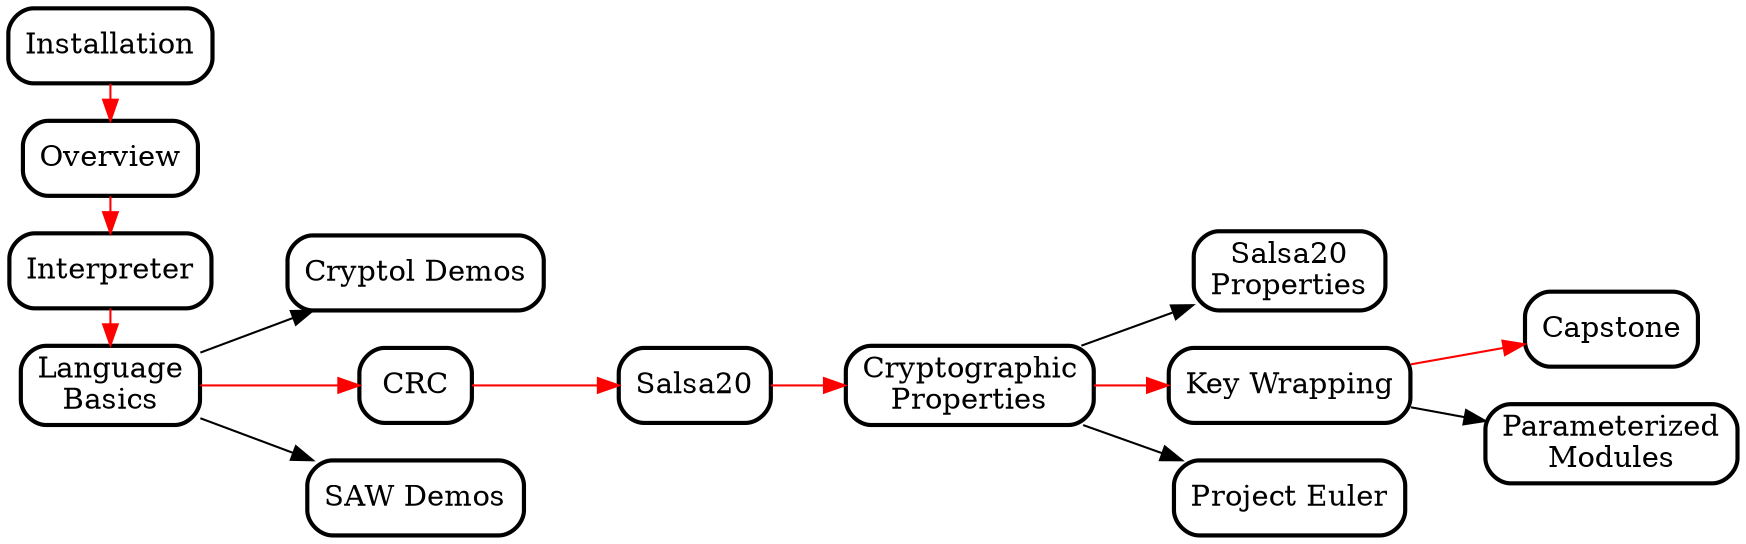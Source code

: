 digraph CryptolCourseFlow {
  //splines = ortho;
  //concentrate = true;

  rankdir="LR";

  node [shape="box", style="rounded", penwidth = 2];
  edge [penwidth = 1];

  {
    rank = same;
    Installation;
    Overview;
    Interpreter;
    LanguageBasics;
  }

  Installation [URL="https://github.com/weaversa/cryptol-course/blob/master/INSTALL.md"];
  Overview [URL="https://github.com/weaversa/cryptol-course/blob/master/labs/Overview/Overview.md"];
  Interpreter [URL="https://github.com/weaversa/cryptol-course/blob/master/labs/Interpreter/Interpreter.md"];
  LanguageBasics [URL="https://github.com/weaversa/cryptol-course/blob/master/labs/Language/Basics.md"];
  CryptolDemos [URL="https://github.com/weaversa/cryptol-course/blob/master/labs/Demos/Cryptol/Demos.md"];
  CRC [URL="https://github.com/weaversa/cryptol-course/blob/master/labs/CRC/CRC.md"];
  SAWDemos [URL="https://github.com/weaversa/cryptol-course/blob/master/labs/Demos/SAW/Demos.md"];
  Salsa20 [URL="https://github.com/weaversa/cryptol-course/blob/master/labs/Salsa20/Salsa20.md"];
  Salsa20Properties [URL="https://github.com/weaversa/cryptol-course/blob/master/labs/Salsa20/Salsa20Props.md"];
  KeyWrapping [URL="https://github.com/weaversa/cryptol-course/blob/master/labs/KeyWrapping/KeyWrapping.md"];
  CryptographicProperties [URL="https://github.com/weaversa/cryptol-course/blob/master/labs/CryptoProofs/CryptoProofs.md"];
  ProjectEuler [URL="https://github.com/weaversa/cryptol-course/blob/master/labs/ProjectEuler/ProjectEuler.md"];
  Capstone [URL="https://github.com/weaversa/cryptol-course/blob/master/labs/LoremIpsum/LoremIpsum.md"];
  SimonSpeck [URL="https://github.com/weaversa/cryptol-course/blob/master/labs/SimonSpeck/SimonSpeck.md"];

  // Fixing up node labels for ones that need a space
  LanguageBasics          [label="Language\nBasics"];
  Salsa20Properties       [label="Salsa20\nProperties"];
  CryptographicProperties [label="Cryptographic\nProperties"];
  KeyWrapping             [label="Key Wrapping"];
  ProjectEuler            [label="Project Euler"];
  CryptolDemos            [label="Cryptol Demos"];
  SAWDemos                [label="SAW Demos"];
  SimonSpeck              [label="Parameterized\nModules"];

  // The Suggested Flow with Red Arrows
  edge [color=red];
  Installation -> Overview;
  Overview -> Interpreter;
  Interpreter -> LanguageBasics;
  LanguageBasics -> CRC;
  CRC -> Salsa20;
  Salsa20 -> CryptographicProperties;
  CryptographicProperties -> KeyWrapping;
  KeyWrapping -> Capstone;

  // Logical Dependencies with Black Arrows
  edge [color=black];
  CryptographicProperties -> Salsa20Properties;
  CryptographicProperties -> ProjectEuler;
  //CRC -> Capstone;
  //LanguageBasics -> Salsa20;
  //LanguageBasics -> KeyWrapping;
  LanguageBasics -> CryptolDemos;
  LanguageBasics -> SAWDemos;
  KeyWrapping -> SimonSpeck;
  //Salsa20 -> Capstone;

//  {rank=same; Salsa20Properties -> ProjectEuler [style=invis];};

}

